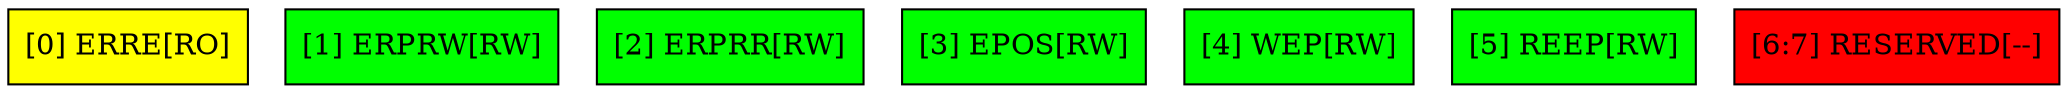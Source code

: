 digraph EPCR{
node [shape = "record" 
 style="filled" ];
node0 [ label = "[0] ERRE[RO]"
 fillcolor = "yellow"];
node1 [ label = "[1] ERPRW[RW]"
 fillcolor = "green"];
node2 [ label = "[2] ERPRR[RW]"
 fillcolor = "green"];
node3 [ label = "[3] EPOS[RW]"
 fillcolor = "green"];
node4 [ label = "[4] WEP[RW]"
 fillcolor = "green"];
node5 [ label = "[5] REEP[RW]"
 fillcolor = "green"];
node6 [ label = "[6:7] RESERVED[--]"
 fillcolor = "red"];
}